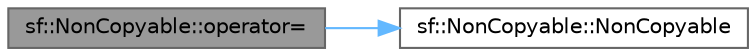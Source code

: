 digraph "sf::NonCopyable::operator="
{
 // LATEX_PDF_SIZE
  bgcolor="transparent";
  edge [fontname=Helvetica,fontsize=10,labelfontname=Helvetica,labelfontsize=10];
  node [fontname=Helvetica,fontsize=10,shape=box,height=0.2,width=0.4];
  rankdir="LR";
  Node1 [id="Node000001",label="sf::NonCopyable::operator=",height=0.2,width=0.4,color="gray40", fillcolor="grey60", style="filled", fontcolor="black",tooltip="Disabled assignment operator."];
  Node1 -> Node2 [id="edge1_Node000001_Node000002",color="steelblue1",style="solid",tooltip=" "];
  Node2 [id="Node000002",label="sf::NonCopyable::NonCopyable",height=0.2,width=0.4,color="grey40", fillcolor="white", style="filled",URL="$classsf_1_1_non_copyable.html#a2110add170580fdb946f887719da6860",tooltip="Default constructor."];
}
